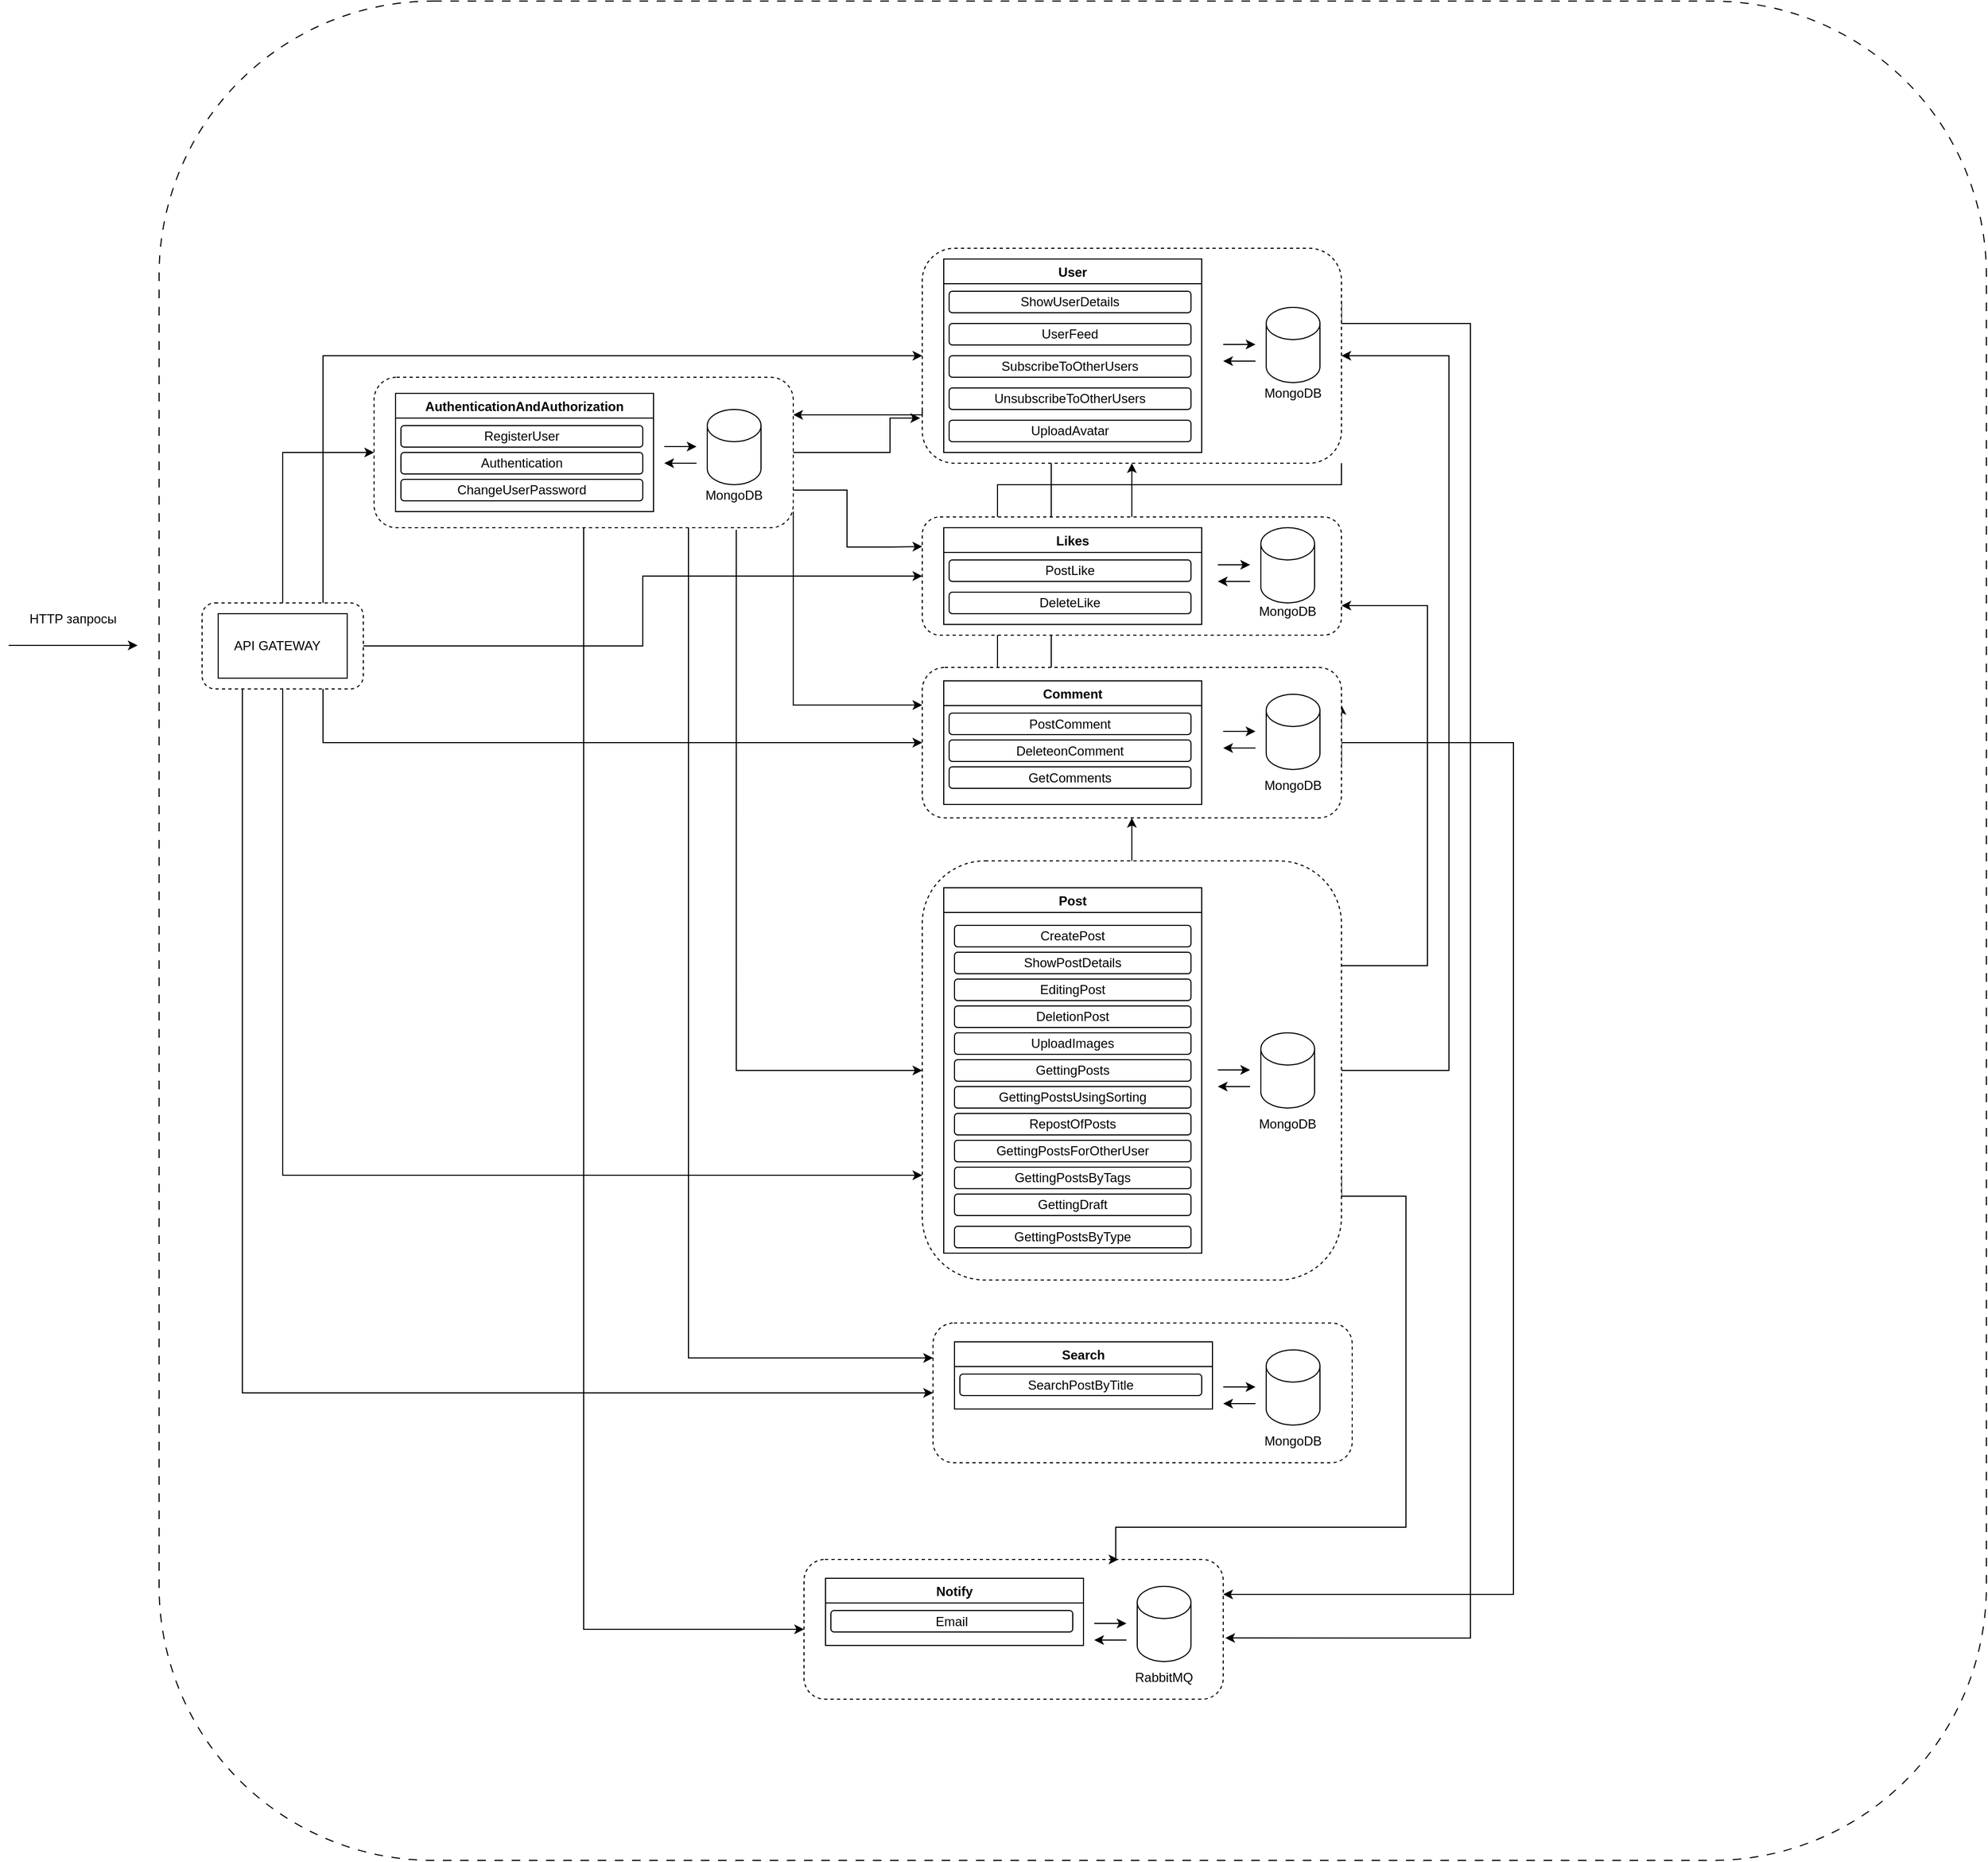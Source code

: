 <mxfile version="21.6.1" type="device">
  <diagram name="Страница 1" id="yI9zd2pT9esUjkgYPhoz">
    <mxGraphModel dx="1194" dy="598" grid="1" gridSize="10" guides="1" tooltips="1" connect="1" arrows="1" fold="1" page="1" pageScale="4" pageWidth="827" pageHeight="1169" math="0" shadow="0">
      <root>
        <mxCell id="0" />
        <mxCell id="1" parent="0" />
        <mxCell id="9OwBvTJ7RTWJVoX8R5Mj-106" value="" style="rounded=1;whiteSpace=wrap;html=1;dashed=1;dashPattern=8 8;" parent="1" vertex="1">
          <mxGeometry x="180" y="10" width="1700" height="1730" as="geometry" />
        </mxCell>
        <mxCell id="V9B4uRtNzhAgs2MjrMtX-153" value="" style="group" parent="1" vertex="1" connectable="0">
          <mxGeometry x="40" y="580" width="120" height="30" as="geometry" />
        </mxCell>
        <mxCell id="V9B4uRtNzhAgs2MjrMtX-4" value="" style="endArrow=classic;html=1;rounded=0;" parent="V9B4uRtNzhAgs2MjrMtX-153" edge="1">
          <mxGeometry width="50" height="50" relative="1" as="geometry">
            <mxPoint y="29.5" as="sourcePoint" />
            <mxPoint x="120" y="29.5" as="targetPoint" />
            <Array as="points" />
          </mxGeometry>
        </mxCell>
        <mxCell id="V9B4uRtNzhAgs2MjrMtX-154" style="edgeStyle=orthogonalEdgeStyle;rounded=0;orthogonalLoop=1;jettySize=auto;html=1;exitX=0.5;exitY=1;exitDx=0;exitDy=0;" parent="1" edge="1">
          <mxGeometry relative="1" as="geometry">
            <mxPoint x="625" y="1230" as="sourcePoint" />
            <mxPoint x="625" y="1230" as="targetPoint" />
          </mxGeometry>
        </mxCell>
        <mxCell id="V9B4uRtNzhAgs2MjrMtX-6" value="HTTP запросы" style="text;html=1;strokeColor=none;fillColor=none;align=center;verticalAlign=middle;whiteSpace=wrap;rounded=0;" parent="1" vertex="1">
          <mxGeometry x="50" y="570" width="100" height="30" as="geometry" />
        </mxCell>
        <mxCell id="9OwBvTJ7RTWJVoX8R5Mj-148" style="edgeStyle=orthogonalEdgeStyle;rounded=0;orthogonalLoop=1;jettySize=auto;html=1;exitX=0.5;exitY=0;exitDx=0;exitDy=0;entryX=0.5;entryY=1;entryDx=0;entryDy=0;" parent="1" source="9OwBvTJ7RTWJVoX8R5Mj-32" target="9OwBvTJ7RTWJVoX8R5Mj-17" edge="1">
          <mxGeometry relative="1" as="geometry" />
        </mxCell>
        <mxCell id="9OwBvTJ7RTWJVoX8R5Mj-146" style="edgeStyle=orthogonalEdgeStyle;rounded=0;orthogonalLoop=1;jettySize=auto;html=1;exitX=1;exitY=0.5;exitDx=0;exitDy=0;" parent="1" source="9OwBvTJ7RTWJVoX8R5Mj-49" edge="1">
          <mxGeometry relative="1" as="geometry">
            <mxPoint x="920" y="400" as="targetPoint" />
            <Array as="points">
              <mxPoint x="1010" y="720" />
              <mxPoint x="1010" y="400" />
            </Array>
          </mxGeometry>
        </mxCell>
        <mxCell id="9OwBvTJ7RTWJVoX8R5Mj-141" style="edgeStyle=orthogonalEdgeStyle;rounded=0;orthogonalLoop=1;jettySize=auto;html=1;exitX=1;exitY=0.5;exitDx=0;exitDy=0;entryX=1;entryY=0.5;entryDx=0;entryDy=0;" parent="1" source="9OwBvTJ7RTWJVoX8R5Mj-70" target="9OwBvTJ7RTWJVoX8R5Mj-17" edge="1">
          <mxGeometry relative="1" as="geometry">
            <Array as="points">
              <mxPoint x="1380" y="1005" />
              <mxPoint x="1380" y="340" />
            </Array>
          </mxGeometry>
        </mxCell>
        <mxCell id="9OwBvTJ7RTWJVoX8R5Mj-142" style="edgeStyle=orthogonalEdgeStyle;rounded=0;orthogonalLoop=1;jettySize=auto;html=1;exitX=0.5;exitY=0;exitDx=0;exitDy=0;entryX=0.5;entryY=1;entryDx=0;entryDy=0;" parent="1" source="9OwBvTJ7RTWJVoX8R5Mj-70" target="9OwBvTJ7RTWJVoX8R5Mj-49" edge="1">
          <mxGeometry relative="1" as="geometry" />
        </mxCell>
        <mxCell id="9OwBvTJ7RTWJVoX8R5Mj-145" style="edgeStyle=orthogonalEdgeStyle;rounded=0;orthogonalLoop=1;jettySize=auto;html=1;exitX=1;exitY=0.25;exitDx=0;exitDy=0;entryX=1;entryY=0.75;entryDx=0;entryDy=0;" parent="1" source="9OwBvTJ7RTWJVoX8R5Mj-70" target="9OwBvTJ7RTWJVoX8R5Mj-32" edge="1">
          <mxGeometry relative="1" as="geometry">
            <Array as="points">
              <mxPoint x="1360" y="908" />
              <mxPoint x="1360" y="573" />
            </Array>
          </mxGeometry>
        </mxCell>
        <mxCell id="9OwBvTJ7RTWJVoX8R5Mj-105" value="" style="group" parent="1" vertex="1" connectable="0">
          <mxGeometry x="900" y="1240" width="390" height="130" as="geometry" />
        </mxCell>
        <mxCell id="9OwBvTJ7RTWJVoX8R5Mj-60" value="" style="rounded=1;whiteSpace=wrap;html=1;dashed=1;" parent="9OwBvTJ7RTWJVoX8R5Mj-105" vertex="1">
          <mxGeometry width="390" height="130" as="geometry" />
        </mxCell>
        <mxCell id="9OwBvTJ7RTWJVoX8R5Mj-61" value="Search" style="swimlane;" parent="9OwBvTJ7RTWJVoX8R5Mj-105" vertex="1">
          <mxGeometry x="20" y="17.5" width="240" height="62.5" as="geometry" />
        </mxCell>
        <mxCell id="9OwBvTJ7RTWJVoX8R5Mj-62" value="SearchPostByTitle" style="rounded=1;whiteSpace=wrap;html=1;" parent="9OwBvTJ7RTWJVoX8R5Mj-61" vertex="1">
          <mxGeometry x="5" y="30" width="225" height="20" as="geometry" />
        </mxCell>
        <mxCell id="9OwBvTJ7RTWJVoX8R5Mj-65" value="" style="endArrow=classic;html=1;rounded=0;" parent="9OwBvTJ7RTWJVoX8R5Mj-105" edge="1">
          <mxGeometry width="50" height="50" relative="1" as="geometry">
            <mxPoint x="300" y="75" as="sourcePoint" />
            <mxPoint x="270" y="75" as="targetPoint" />
          </mxGeometry>
        </mxCell>
        <mxCell id="9OwBvTJ7RTWJVoX8R5Mj-66" value="" style="shape=cylinder3;whiteSpace=wrap;html=1;boundedLbl=1;backgroundOutline=1;size=15;" parent="9OwBvTJ7RTWJVoX8R5Mj-105" vertex="1">
          <mxGeometry x="310" y="25" width="50" height="70" as="geometry" />
        </mxCell>
        <mxCell id="9OwBvTJ7RTWJVoX8R5Mj-67" value="" style="endArrow=classic;html=1;rounded=0;" parent="9OwBvTJ7RTWJVoX8R5Mj-105" edge="1">
          <mxGeometry width="50" height="50" relative="1" as="geometry">
            <mxPoint x="270" y="59.5" as="sourcePoint" />
            <mxPoint x="300" y="59.5" as="targetPoint" />
            <Array as="points">
              <mxPoint x="280" y="59.5" />
            </Array>
          </mxGeometry>
        </mxCell>
        <mxCell id="9OwBvTJ7RTWJVoX8R5Mj-68" value="MongoDB" style="text;html=1;strokeColor=none;fillColor=none;align=center;verticalAlign=middle;whiteSpace=wrap;rounded=0;" parent="9OwBvTJ7RTWJVoX8R5Mj-105" vertex="1">
          <mxGeometry x="305" y="95" width="60" height="30" as="geometry" />
        </mxCell>
        <mxCell id="9OwBvTJ7RTWJVoX8R5Mj-104" style="edgeStyle=orthogonalEdgeStyle;rounded=0;orthogonalLoop=1;jettySize=auto;html=1;exitX=0.5;exitY=1;exitDx=0;exitDy=0;" parent="9OwBvTJ7RTWJVoX8R5Mj-105" source="9OwBvTJ7RTWJVoX8R5Mj-60" target="9OwBvTJ7RTWJVoX8R5Mj-60" edge="1">
          <mxGeometry relative="1" as="geometry" />
        </mxCell>
        <mxCell id="9OwBvTJ7RTWJVoX8R5Mj-107" value="" style="group" parent="1" vertex="1" connectable="0">
          <mxGeometry x="220" y="570" width="150" height="80" as="geometry" />
        </mxCell>
        <mxCell id="V9B4uRtNzhAgs2MjrMtX-8" value="" style="rounded=1;whiteSpace=wrap;html=1;dashed=1;strokeColor=default;" parent="9OwBvTJ7RTWJVoX8R5Mj-107" vertex="1">
          <mxGeometry width="150" height="80" as="geometry" />
        </mxCell>
        <mxCell id="V9B4uRtNzhAgs2MjrMtX-7" value="" style="rounded=0;whiteSpace=wrap;html=1;perimeterSpacing=0;" parent="9OwBvTJ7RTWJVoX8R5Mj-107" vertex="1">
          <mxGeometry x="15" y="10" width="120" height="60" as="geometry" />
        </mxCell>
        <mxCell id="V9B4uRtNzhAgs2MjrMtX-9" value="API GATEWAY" style="text;html=1;strokeColor=none;fillColor=none;align=center;verticalAlign=middle;whiteSpace=wrap;rounded=0;" parent="9OwBvTJ7RTWJVoX8R5Mj-107" vertex="1">
          <mxGeometry x="15" y="25" width="110" height="30" as="geometry" />
        </mxCell>
        <mxCell id="9OwBvTJ7RTWJVoX8R5Mj-108" style="edgeStyle=orthogonalEdgeStyle;rounded=0;orthogonalLoop=1;jettySize=auto;html=1;exitX=0.5;exitY=0;exitDx=0;exitDy=0;entryX=0;entryY=0.5;entryDx=0;entryDy=0;" parent="1" source="V9B4uRtNzhAgs2MjrMtX-8" target="9OwBvTJ7RTWJVoX8R5Mj-2" edge="1">
          <mxGeometry relative="1" as="geometry" />
        </mxCell>
        <mxCell id="9OwBvTJ7RTWJVoX8R5Mj-109" style="edgeStyle=orthogonalEdgeStyle;rounded=0;orthogonalLoop=1;jettySize=auto;html=1;exitX=0.75;exitY=0;exitDx=0;exitDy=0;entryX=0;entryY=0.5;entryDx=0;entryDy=0;" parent="1" source="V9B4uRtNzhAgs2MjrMtX-8" target="9OwBvTJ7RTWJVoX8R5Mj-17" edge="1">
          <mxGeometry relative="1" as="geometry" />
        </mxCell>
        <mxCell id="9OwBvTJ7RTWJVoX8R5Mj-110" style="edgeStyle=orthogonalEdgeStyle;rounded=0;orthogonalLoop=1;jettySize=auto;html=1;exitX=1;exitY=0.5;exitDx=0;exitDy=0;entryX=0;entryY=0.5;entryDx=0;entryDy=0;" parent="1" source="V9B4uRtNzhAgs2MjrMtX-8" target="9OwBvTJ7RTWJVoX8R5Mj-32" edge="1">
          <mxGeometry relative="1" as="geometry" />
        </mxCell>
        <mxCell id="9OwBvTJ7RTWJVoX8R5Mj-111" style="edgeStyle=orthogonalEdgeStyle;rounded=0;orthogonalLoop=1;jettySize=auto;html=1;exitX=0.75;exitY=1;exitDx=0;exitDy=0;entryX=0;entryY=0.5;entryDx=0;entryDy=0;" parent="1" source="V9B4uRtNzhAgs2MjrMtX-8" target="9OwBvTJ7RTWJVoX8R5Mj-49" edge="1">
          <mxGeometry relative="1" as="geometry" />
        </mxCell>
        <mxCell id="9OwBvTJ7RTWJVoX8R5Mj-112" style="edgeStyle=orthogonalEdgeStyle;rounded=0;orthogonalLoop=1;jettySize=auto;html=1;exitX=0.5;exitY=1;exitDx=0;exitDy=0;entryX=0;entryY=0.75;entryDx=0;entryDy=0;" parent="1" source="V9B4uRtNzhAgs2MjrMtX-8" target="9OwBvTJ7RTWJVoX8R5Mj-70" edge="1">
          <mxGeometry relative="1" as="geometry" />
        </mxCell>
        <mxCell id="9OwBvTJ7RTWJVoX8R5Mj-113" style="edgeStyle=orthogonalEdgeStyle;rounded=0;orthogonalLoop=1;jettySize=auto;html=1;exitX=0.25;exitY=1;exitDx=0;exitDy=0;entryX=0;entryY=0.5;entryDx=0;entryDy=0;" parent="1" source="V9B4uRtNzhAgs2MjrMtX-8" target="9OwBvTJ7RTWJVoX8R5Mj-60" edge="1">
          <mxGeometry relative="1" as="geometry" />
        </mxCell>
        <mxCell id="9OwBvTJ7RTWJVoX8R5Mj-115" value="" style="group" parent="1" vertex="1" connectable="0">
          <mxGeometry x="780" y="1460" width="390" height="130" as="geometry" />
        </mxCell>
        <mxCell id="9OwBvTJ7RTWJVoX8R5Mj-116" value="" style="rounded=1;whiteSpace=wrap;html=1;dashed=1;" parent="9OwBvTJ7RTWJVoX8R5Mj-115" vertex="1">
          <mxGeometry width="390" height="130" as="geometry" />
        </mxCell>
        <mxCell id="9OwBvTJ7RTWJVoX8R5Mj-117" value="Notify" style="swimlane;" parent="9OwBvTJ7RTWJVoX8R5Mj-115" vertex="1">
          <mxGeometry x="20" y="17.5" width="240" height="62.5" as="geometry" />
        </mxCell>
        <mxCell id="9OwBvTJ7RTWJVoX8R5Mj-118" value="Email" style="rounded=1;whiteSpace=wrap;html=1;" parent="9OwBvTJ7RTWJVoX8R5Mj-117" vertex="1">
          <mxGeometry x="5" y="30" width="225" height="20" as="geometry" />
        </mxCell>
        <mxCell id="9OwBvTJ7RTWJVoX8R5Mj-119" value="" style="endArrow=classic;html=1;rounded=0;" parent="9OwBvTJ7RTWJVoX8R5Mj-115" edge="1">
          <mxGeometry width="50" height="50" relative="1" as="geometry">
            <mxPoint x="300" y="75" as="sourcePoint" />
            <mxPoint x="270" y="75" as="targetPoint" />
          </mxGeometry>
        </mxCell>
        <mxCell id="9OwBvTJ7RTWJVoX8R5Mj-120" value="" style="shape=cylinder3;whiteSpace=wrap;html=1;boundedLbl=1;backgroundOutline=1;size=15;" parent="9OwBvTJ7RTWJVoX8R5Mj-115" vertex="1">
          <mxGeometry x="310" y="25" width="50" height="70" as="geometry" />
        </mxCell>
        <mxCell id="9OwBvTJ7RTWJVoX8R5Mj-121" value="" style="endArrow=classic;html=1;rounded=0;" parent="9OwBvTJ7RTWJVoX8R5Mj-115" edge="1">
          <mxGeometry width="50" height="50" relative="1" as="geometry">
            <mxPoint x="270" y="59.5" as="sourcePoint" />
            <mxPoint x="300" y="59.5" as="targetPoint" />
            <Array as="points">
              <mxPoint x="280" y="59.5" />
            </Array>
          </mxGeometry>
        </mxCell>
        <mxCell id="9OwBvTJ7RTWJVoX8R5Mj-122" value="RabbitMQ" style="text;html=1;strokeColor=none;fillColor=none;align=center;verticalAlign=middle;whiteSpace=wrap;rounded=0;" parent="9OwBvTJ7RTWJVoX8R5Mj-115" vertex="1">
          <mxGeometry x="305" y="95" width="60" height="30" as="geometry" />
        </mxCell>
        <mxCell id="9OwBvTJ7RTWJVoX8R5Mj-123" style="edgeStyle=orthogonalEdgeStyle;rounded=0;orthogonalLoop=1;jettySize=auto;html=1;exitX=0.5;exitY=1;exitDx=0;exitDy=0;" parent="9OwBvTJ7RTWJVoX8R5Mj-115" source="9OwBvTJ7RTWJVoX8R5Mj-116" target="9OwBvTJ7RTWJVoX8R5Mj-116" edge="1">
          <mxGeometry relative="1" as="geometry" />
        </mxCell>
        <mxCell id="9OwBvTJ7RTWJVoX8R5Mj-126" style="edgeStyle=orthogonalEdgeStyle;rounded=0;orthogonalLoop=1;jettySize=auto;html=1;exitX=1;exitY=0.75;exitDx=0;exitDy=0;entryX=0;entryY=0.25;entryDx=0;entryDy=0;" parent="1" source="9OwBvTJ7RTWJVoX8R5Mj-2" target="9OwBvTJ7RTWJVoX8R5Mj-32" edge="1">
          <mxGeometry relative="1" as="geometry">
            <Array as="points">
              <mxPoint x="820" y="465" />
              <mxPoint x="820" y="518" />
              <mxPoint x="860" y="518" />
            </Array>
          </mxGeometry>
        </mxCell>
        <mxCell id="9OwBvTJ7RTWJVoX8R5Mj-127" style="edgeStyle=orthogonalEdgeStyle;rounded=0;orthogonalLoop=1;jettySize=auto;html=1;exitX=1;exitY=0.893;exitDx=0;exitDy=0;entryX=0;entryY=0.25;entryDx=0;entryDy=0;exitPerimeter=0;" parent="1" source="9OwBvTJ7RTWJVoX8R5Mj-2" target="9OwBvTJ7RTWJVoX8R5Mj-49" edge="1">
          <mxGeometry relative="1" as="geometry">
            <Array as="points">
              <mxPoint x="770" y="665" />
            </Array>
          </mxGeometry>
        </mxCell>
        <mxCell id="9OwBvTJ7RTWJVoX8R5Mj-129" style="edgeStyle=orthogonalEdgeStyle;rounded=0;orthogonalLoop=1;jettySize=auto;html=1;exitX=0.864;exitY=1.014;exitDx=0;exitDy=0;entryX=0;entryY=0.5;entryDx=0;entryDy=0;exitPerimeter=0;" parent="1" source="9OwBvTJ7RTWJVoX8R5Mj-2" target="9OwBvTJ7RTWJVoX8R5Mj-70" edge="1">
          <mxGeometry relative="1" as="geometry">
            <Array as="points">
              <mxPoint x="717" y="1005" />
            </Array>
          </mxGeometry>
        </mxCell>
        <mxCell id="9OwBvTJ7RTWJVoX8R5Mj-131" style="edgeStyle=orthogonalEdgeStyle;rounded=0;orthogonalLoop=1;jettySize=auto;html=1;exitX=0.75;exitY=1;exitDx=0;exitDy=0;entryX=0;entryY=0.25;entryDx=0;entryDy=0;" parent="1" source="9OwBvTJ7RTWJVoX8R5Mj-2" target="9OwBvTJ7RTWJVoX8R5Mj-60" edge="1">
          <mxGeometry relative="1" as="geometry">
            <Array as="points">
              <mxPoint x="673" y="1273" />
            </Array>
          </mxGeometry>
        </mxCell>
        <mxCell id="9OwBvTJ7RTWJVoX8R5Mj-132" style="edgeStyle=orthogonalEdgeStyle;rounded=0;orthogonalLoop=1;jettySize=auto;html=1;exitX=0.5;exitY=1;exitDx=0;exitDy=0;entryX=0;entryY=0.5;entryDx=0;entryDy=0;" parent="1" source="9OwBvTJ7RTWJVoX8R5Mj-2" target="9OwBvTJ7RTWJVoX8R5Mj-116" edge="1">
          <mxGeometry relative="1" as="geometry">
            <Array as="points">
              <mxPoint x="575" y="530" />
              <mxPoint x="575" y="530" />
              <mxPoint x="575" y="1525" />
            </Array>
          </mxGeometry>
        </mxCell>
        <mxCell id="9OwBvTJ7RTWJVoX8R5Mj-134" style="edgeStyle=orthogonalEdgeStyle;rounded=0;orthogonalLoop=1;jettySize=auto;html=1;exitX=1;exitY=1;exitDx=0;exitDy=0;entryX=1;entryY=0.25;entryDx=0;entryDy=0;" parent="1" source="9OwBvTJ7RTWJVoX8R5Mj-17" target="9OwBvTJ7RTWJVoX8R5Mj-49" edge="1">
          <mxGeometry relative="1" as="geometry">
            <Array as="points">
              <mxPoint x="960" y="460" />
              <mxPoint x="960" y="685" />
            </Array>
          </mxGeometry>
        </mxCell>
        <mxCell id="9OwBvTJ7RTWJVoX8R5Mj-138" style="edgeStyle=orthogonalEdgeStyle;rounded=0;orthogonalLoop=1;jettySize=auto;html=1;exitX=1;exitY=0.25;exitDx=0;exitDy=0;entryX=1.005;entryY=0.562;entryDx=0;entryDy=0;entryPerimeter=0;" parent="1" source="9OwBvTJ7RTWJVoX8R5Mj-17" edge="1" target="9OwBvTJ7RTWJVoX8R5Mj-116">
          <mxGeometry relative="1" as="geometry">
            <mxPoint x="920" y="1520" as="targetPoint" />
            <Array as="points">
              <mxPoint x="1280" y="310" />
              <mxPoint x="1400" y="310" />
              <mxPoint x="1400" y="1533" />
            </Array>
          </mxGeometry>
        </mxCell>
        <mxCell id="9OwBvTJ7RTWJVoX8R5Mj-147" style="edgeStyle=orthogonalEdgeStyle;rounded=0;orthogonalLoop=1;jettySize=auto;html=1;exitX=1;exitY=0.5;exitDx=0;exitDy=0;entryX=1;entryY=0.25;entryDx=0;entryDy=0;" parent="1" source="9OwBvTJ7RTWJVoX8R5Mj-49" target="9OwBvTJ7RTWJVoX8R5Mj-116" edge="1">
          <mxGeometry relative="1" as="geometry">
            <Array as="points">
              <mxPoint x="1440" y="700" />
              <mxPoint x="1440" y="1493" />
            </Array>
          </mxGeometry>
        </mxCell>
        <mxCell id="9OwBvTJ7RTWJVoX8R5Mj-151" style="edgeStyle=orthogonalEdgeStyle;rounded=0;orthogonalLoop=1;jettySize=auto;html=1;exitX=1;exitY=0.75;exitDx=0;exitDy=0;entryX=0.75;entryY=0;entryDx=0;entryDy=0;" parent="1" source="9OwBvTJ7RTWJVoX8R5Mj-70" target="9OwBvTJ7RTWJVoX8R5Mj-116" edge="1">
          <mxGeometry relative="1" as="geometry">
            <mxPoint x="920" y="1460" as="targetPoint" />
            <Array as="points">
              <mxPoint x="1280" y="1122" />
              <mxPoint x="1340" y="1122" />
              <mxPoint x="1340" y="1430" />
              <mxPoint x="1070" y="1430" />
              <mxPoint x="1070" y="1460" />
            </Array>
          </mxGeometry>
        </mxCell>
        <mxCell id="9OwBvTJ7RTWJVoX8R5Mj-140" style="edgeStyle=orthogonalEdgeStyle;rounded=0;orthogonalLoop=1;jettySize=auto;html=1;exitX=1;exitY=0.5;exitDx=0;exitDy=0;entryX=-0.005;entryY=0.79;entryDx=0;entryDy=0;entryPerimeter=0;" parent="1" source="9OwBvTJ7RTWJVoX8R5Mj-2" target="9OwBvTJ7RTWJVoX8R5Mj-17" edge="1">
          <mxGeometry relative="1" as="geometry">
            <Array as="points">
              <mxPoint x="860" y="430" />
              <mxPoint x="860" y="398" />
            </Array>
          </mxGeometry>
        </mxCell>
        <mxCell id="9OwBvTJ7RTWJVoX8R5Mj-94" value="" style="group" parent="1" vertex="1" connectable="0">
          <mxGeometry x="380" y="360" width="390" height="140" as="geometry" />
        </mxCell>
        <mxCell id="9OwBvTJ7RTWJVoX8R5Mj-2" value="" style="rounded=1;whiteSpace=wrap;html=1;dashed=1;" parent="9OwBvTJ7RTWJVoX8R5Mj-94" vertex="1">
          <mxGeometry width="390" height="140" as="geometry" />
        </mxCell>
        <mxCell id="9OwBvTJ7RTWJVoX8R5Mj-3" value="AuthenticationAndAuthorization" style="swimlane;" parent="9OwBvTJ7RTWJVoX8R5Mj-94" vertex="1">
          <mxGeometry x="20" y="15" width="240" height="110" as="geometry" />
        </mxCell>
        <mxCell id="9OwBvTJ7RTWJVoX8R5Mj-4" value="RegisterUser" style="rounded=1;whiteSpace=wrap;html=1;" parent="9OwBvTJ7RTWJVoX8R5Mj-3" vertex="1">
          <mxGeometry x="5" y="30" width="225" height="20" as="geometry" />
        </mxCell>
        <mxCell id="9OwBvTJ7RTWJVoX8R5Mj-5" value="Authentication" style="rounded=1;whiteSpace=wrap;html=1;" parent="9OwBvTJ7RTWJVoX8R5Mj-3" vertex="1">
          <mxGeometry x="5" y="55" width="225" height="20" as="geometry" />
        </mxCell>
        <mxCell id="9OwBvTJ7RTWJVoX8R5Mj-7" value="ChangeUserPassword" style="rounded=1;whiteSpace=wrap;html=1;" parent="9OwBvTJ7RTWJVoX8R5Mj-3" vertex="1">
          <mxGeometry x="5" y="80" width="225" height="20" as="geometry" />
        </mxCell>
        <mxCell id="9OwBvTJ7RTWJVoX8R5Mj-12" value="" style="endArrow=classic;html=1;rounded=0;" parent="9OwBvTJ7RTWJVoX8R5Mj-94" edge="1">
          <mxGeometry width="50" height="50" relative="1" as="geometry">
            <mxPoint x="300" y="80" as="sourcePoint" />
            <mxPoint x="270" y="80" as="targetPoint" />
          </mxGeometry>
        </mxCell>
        <mxCell id="9OwBvTJ7RTWJVoX8R5Mj-13" value="" style="shape=cylinder3;whiteSpace=wrap;html=1;boundedLbl=1;backgroundOutline=1;size=15;" parent="9OwBvTJ7RTWJVoX8R5Mj-94" vertex="1">
          <mxGeometry x="310" y="30" width="50" height="70" as="geometry" />
        </mxCell>
        <mxCell id="9OwBvTJ7RTWJVoX8R5Mj-14" value="MongoDB" style="text;html=1;strokeColor=none;fillColor=none;align=center;verticalAlign=middle;whiteSpace=wrap;rounded=0;" parent="9OwBvTJ7RTWJVoX8R5Mj-94" vertex="1">
          <mxGeometry x="305" y="95" width="60" height="30" as="geometry" />
        </mxCell>
        <mxCell id="9OwBvTJ7RTWJVoX8R5Mj-15" value="" style="endArrow=classic;html=1;rounded=0;" parent="9OwBvTJ7RTWJVoX8R5Mj-94" edge="1">
          <mxGeometry width="50" height="50" relative="1" as="geometry">
            <mxPoint x="270" y="64.5" as="sourcePoint" />
            <mxPoint x="300" y="64.5" as="targetPoint" />
            <Array as="points">
              <mxPoint x="280" y="64.5" />
            </Array>
          </mxGeometry>
        </mxCell>
        <mxCell id="9OwBvTJ7RTWJVoX8R5Mj-98" value="" style="group" parent="1" vertex="1" connectable="0">
          <mxGeometry x="870" y="240" width="410" height="200" as="geometry" />
        </mxCell>
        <mxCell id="9OwBvTJ7RTWJVoX8R5Mj-17" value="" style="rounded=1;whiteSpace=wrap;html=1;dashed=1;" parent="9OwBvTJ7RTWJVoX8R5Mj-98" vertex="1">
          <mxGeometry x="20" width="390" height="200" as="geometry" />
        </mxCell>
        <mxCell id="9OwBvTJ7RTWJVoX8R5Mj-24" value="UserFeed" style="rounded=1;whiteSpace=wrap;html=1;" parent="9OwBvTJ7RTWJVoX8R5Mj-98" vertex="1">
          <mxGeometry x="45" y="70" width="225" height="20" as="geometry" />
        </mxCell>
        <mxCell id="9OwBvTJ7RTWJVoX8R5Mj-25" value="SubscribeToOtherUsers" style="rounded=1;whiteSpace=wrap;html=1;" parent="9OwBvTJ7RTWJVoX8R5Mj-98" vertex="1">
          <mxGeometry x="45" y="100" width="225" height="20" as="geometry" />
        </mxCell>
        <mxCell id="9OwBvTJ7RTWJVoX8R5Mj-27" value="" style="endArrow=classic;html=1;rounded=0;" parent="9OwBvTJ7RTWJVoX8R5Mj-98" edge="1">
          <mxGeometry width="50" height="50" relative="1" as="geometry">
            <mxPoint x="330" y="105" as="sourcePoint" />
            <mxPoint x="300" y="105" as="targetPoint" />
          </mxGeometry>
        </mxCell>
        <mxCell id="9OwBvTJ7RTWJVoX8R5Mj-28" value="" style="shape=cylinder3;whiteSpace=wrap;html=1;boundedLbl=1;backgroundOutline=1;size=15;" parent="9OwBvTJ7RTWJVoX8R5Mj-98" vertex="1">
          <mxGeometry x="340" y="55" width="50" height="70" as="geometry" />
        </mxCell>
        <mxCell id="9OwBvTJ7RTWJVoX8R5Mj-29" value="MongoDB" style="text;html=1;strokeColor=none;fillColor=none;align=center;verticalAlign=middle;whiteSpace=wrap;rounded=0;" parent="9OwBvTJ7RTWJVoX8R5Mj-98" vertex="1">
          <mxGeometry x="335" y="120" width="60" height="30" as="geometry" />
        </mxCell>
        <mxCell id="9OwBvTJ7RTWJVoX8R5Mj-30" value="" style="endArrow=classic;html=1;rounded=0;" parent="9OwBvTJ7RTWJVoX8R5Mj-98" edge="1">
          <mxGeometry width="50" height="50" relative="1" as="geometry">
            <mxPoint x="300" y="89.5" as="sourcePoint" />
            <mxPoint x="330" y="89.5" as="targetPoint" />
            <Array as="points">
              <mxPoint x="310" y="89.5" />
            </Array>
          </mxGeometry>
        </mxCell>
        <mxCell id="9OwBvTJ7RTWJVoX8R5Mj-18" value="User" style="swimlane;container=0;" parent="9OwBvTJ7RTWJVoX8R5Mj-98" vertex="1">
          <mxGeometry x="40" y="10" width="240" height="180" as="geometry" />
        </mxCell>
        <mxCell id="9OwBvTJ7RTWJVoX8R5Mj-21" value="ShowUserDetails" style="rounded=1;whiteSpace=wrap;html=1;" parent="9OwBvTJ7RTWJVoX8R5Mj-98" vertex="1">
          <mxGeometry x="45" y="40" width="225" height="20" as="geometry" />
        </mxCell>
        <mxCell id="9OwBvTJ7RTWJVoX8R5Mj-23" value="UploadAvatar" style="rounded=1;whiteSpace=wrap;html=1;" parent="9OwBvTJ7RTWJVoX8R5Mj-98" vertex="1">
          <mxGeometry x="45" y="160" width="225" height="20" as="geometry" />
        </mxCell>
        <mxCell id="9OwBvTJ7RTWJVoX8R5Mj-26" value="UnsubscribeToOtherUsers" style="rounded=1;whiteSpace=wrap;html=1;container=0;" parent="9OwBvTJ7RTWJVoX8R5Mj-98" vertex="1">
          <mxGeometry x="45" y="130" width="225" height="20" as="geometry" />
        </mxCell>
        <mxCell id="9OwBvTJ7RTWJVoX8R5Mj-153" value="" style="group" parent="1" vertex="1" connectable="0">
          <mxGeometry x="890" y="490" width="390" height="110" as="geometry" />
        </mxCell>
        <mxCell id="9OwBvTJ7RTWJVoX8R5Mj-32" value="" style="rounded=1;whiteSpace=wrap;html=1;dashed=1;" parent="9OwBvTJ7RTWJVoX8R5Mj-153" vertex="1">
          <mxGeometry width="390" height="110" as="geometry" />
        </mxCell>
        <mxCell id="9OwBvTJ7RTWJVoX8R5Mj-33" value="Likes" style="swimlane;" parent="9OwBvTJ7RTWJVoX8R5Mj-153" vertex="1">
          <mxGeometry x="20" y="10" width="240" height="90" as="geometry" />
        </mxCell>
        <mxCell id="9OwBvTJ7RTWJVoX8R5Mj-46" value="PostLike" style="rounded=1;whiteSpace=wrap;html=1;" parent="9OwBvTJ7RTWJVoX8R5Mj-33" vertex="1">
          <mxGeometry x="5" y="30" width="225" height="20" as="geometry" />
        </mxCell>
        <mxCell id="9OwBvTJ7RTWJVoX8R5Mj-47" value="DeleteLike" style="rounded=1;whiteSpace=wrap;html=1;" parent="9OwBvTJ7RTWJVoX8R5Mj-33" vertex="1">
          <mxGeometry x="5" y="60" width="225" height="20" as="geometry" />
        </mxCell>
        <mxCell id="9OwBvTJ7RTWJVoX8R5Mj-42" value="" style="endArrow=classic;html=1;rounded=0;" parent="9OwBvTJ7RTWJVoX8R5Mj-153" edge="1">
          <mxGeometry width="50" height="50" relative="1" as="geometry">
            <mxPoint x="305" y="60" as="sourcePoint" />
            <mxPoint x="275" y="60" as="targetPoint" />
          </mxGeometry>
        </mxCell>
        <mxCell id="9OwBvTJ7RTWJVoX8R5Mj-43" value="" style="shape=cylinder3;whiteSpace=wrap;html=1;boundedLbl=1;backgroundOutline=1;size=15;" parent="9OwBvTJ7RTWJVoX8R5Mj-153" vertex="1">
          <mxGeometry x="315" y="10" width="50" height="70" as="geometry" />
        </mxCell>
        <mxCell id="9OwBvTJ7RTWJVoX8R5Mj-44" value="MongoDB" style="text;html=1;strokeColor=none;fillColor=none;align=center;verticalAlign=middle;whiteSpace=wrap;rounded=0;" parent="9OwBvTJ7RTWJVoX8R5Mj-153" vertex="1">
          <mxGeometry x="310" y="70" width="60" height="35" as="geometry" />
        </mxCell>
        <mxCell id="9OwBvTJ7RTWJVoX8R5Mj-45" value="" style="endArrow=classic;html=1;rounded=0;" parent="9OwBvTJ7RTWJVoX8R5Mj-153" edge="1">
          <mxGeometry width="50" height="50" relative="1" as="geometry">
            <mxPoint x="275" y="44.5" as="sourcePoint" />
            <mxPoint x="305" y="44.5" as="targetPoint" />
            <Array as="points">
              <mxPoint x="285" y="44.5" />
            </Array>
          </mxGeometry>
        </mxCell>
        <mxCell id="9OwBvTJ7RTWJVoX8R5Mj-154" value="" style="group" parent="1" vertex="1" connectable="0">
          <mxGeometry x="890" y="630" width="390" height="140" as="geometry" />
        </mxCell>
        <mxCell id="9OwBvTJ7RTWJVoX8R5Mj-49" value="" style="rounded=1;whiteSpace=wrap;html=1;dashed=1;" parent="9OwBvTJ7RTWJVoX8R5Mj-154" vertex="1">
          <mxGeometry width="390" height="140" as="geometry" />
        </mxCell>
        <mxCell id="9OwBvTJ7RTWJVoX8R5Mj-50" value="Comment" style="swimlane;" parent="9OwBvTJ7RTWJVoX8R5Mj-154" vertex="1">
          <mxGeometry x="20" y="12.5" width="240" height="115" as="geometry" />
        </mxCell>
        <mxCell id="9OwBvTJ7RTWJVoX8R5Mj-51" value="PostComment" style="rounded=1;whiteSpace=wrap;html=1;" parent="9OwBvTJ7RTWJVoX8R5Mj-50" vertex="1">
          <mxGeometry x="5" y="30" width="225" height="20" as="geometry" />
        </mxCell>
        <mxCell id="9OwBvTJ7RTWJVoX8R5Mj-52" value="DeleteonComment" style="rounded=1;whiteSpace=wrap;html=1;" parent="9OwBvTJ7RTWJVoX8R5Mj-50" vertex="1">
          <mxGeometry x="5" y="55" width="225" height="20" as="geometry" />
        </mxCell>
        <mxCell id="9OwBvTJ7RTWJVoX8R5Mj-53" value="GetComments" style="rounded=1;whiteSpace=wrap;html=1;" parent="9OwBvTJ7RTWJVoX8R5Mj-50" vertex="1">
          <mxGeometry x="5" y="80" width="225" height="20" as="geometry" />
        </mxCell>
        <mxCell id="9OwBvTJ7RTWJVoX8R5Mj-54" value="" style="endArrow=classic;html=1;rounded=0;" parent="9OwBvTJ7RTWJVoX8R5Mj-154" edge="1">
          <mxGeometry width="50" height="50" relative="1" as="geometry">
            <mxPoint x="310" y="75" as="sourcePoint" />
            <mxPoint x="280" y="75" as="targetPoint" />
          </mxGeometry>
        </mxCell>
        <mxCell id="9OwBvTJ7RTWJVoX8R5Mj-55" value="" style="shape=cylinder3;whiteSpace=wrap;html=1;boundedLbl=1;backgroundOutline=1;size=15;" parent="9OwBvTJ7RTWJVoX8R5Mj-154" vertex="1">
          <mxGeometry x="320" y="25" width="50" height="70" as="geometry" />
        </mxCell>
        <mxCell id="9OwBvTJ7RTWJVoX8R5Mj-56" value="" style="endArrow=classic;html=1;rounded=0;" parent="9OwBvTJ7RTWJVoX8R5Mj-154" edge="1">
          <mxGeometry width="50" height="50" relative="1" as="geometry">
            <mxPoint x="280" y="59.5" as="sourcePoint" />
            <mxPoint x="310" y="59.5" as="targetPoint" />
            <Array as="points">
              <mxPoint x="290" y="59.5" />
            </Array>
          </mxGeometry>
        </mxCell>
        <mxCell id="9OwBvTJ7RTWJVoX8R5Mj-57" value="MongoDB" style="text;html=1;strokeColor=none;fillColor=none;align=center;verticalAlign=middle;whiteSpace=wrap;rounded=0;" parent="9OwBvTJ7RTWJVoX8R5Mj-154" vertex="1">
          <mxGeometry x="315" y="95" width="60.0" height="30" as="geometry" />
        </mxCell>
        <mxCell id="9OwBvTJ7RTWJVoX8R5Mj-103" style="edgeStyle=orthogonalEdgeStyle;rounded=0;orthogonalLoop=1;jettySize=auto;html=1;exitX=0.5;exitY=1;exitDx=0;exitDy=0;" parent="9OwBvTJ7RTWJVoX8R5Mj-154" source="9OwBvTJ7RTWJVoX8R5Mj-49" target="9OwBvTJ7RTWJVoX8R5Mj-49" edge="1">
          <mxGeometry relative="1" as="geometry" />
        </mxCell>
        <mxCell id="9OwBvTJ7RTWJVoX8R5Mj-156" value="" style="group" parent="1" vertex="1" connectable="0">
          <mxGeometry x="890" y="810" width="390" height="390" as="geometry" />
        </mxCell>
        <mxCell id="9OwBvTJ7RTWJVoX8R5Mj-70" value="" style="rounded=1;whiteSpace=wrap;html=1;dashed=1;" parent="9OwBvTJ7RTWJVoX8R5Mj-156" vertex="1">
          <mxGeometry width="390" height="390" as="geometry" />
        </mxCell>
        <mxCell id="9OwBvTJ7RTWJVoX8R5Mj-71" value="Post" style="swimlane;" parent="9OwBvTJ7RTWJVoX8R5Mj-156" vertex="1">
          <mxGeometry x="20" y="25" width="240" height="340" as="geometry" />
        </mxCell>
        <mxCell id="9OwBvTJ7RTWJVoX8R5Mj-85" value="GettingPostsUsingSorting" style="rounded=1;whiteSpace=wrap;html=1;" parent="9OwBvTJ7RTWJVoX8R5Mj-71" vertex="1">
          <mxGeometry x="10" y="185" width="220" height="20" as="geometry" />
        </mxCell>
        <mxCell id="9OwBvTJ7RTWJVoX8R5Mj-89" value="GettingPostsForOtherUser" style="rounded=1;whiteSpace=wrap;html=1;" parent="9OwBvTJ7RTWJVoX8R5Mj-71" vertex="1">
          <mxGeometry x="10" y="235" width="220" height="20" as="geometry" />
        </mxCell>
        <mxCell id="9OwBvTJ7RTWJVoX8R5Mj-72" value="CreatePost" style="rounded=1;whiteSpace=wrap;html=1;" parent="9OwBvTJ7RTWJVoX8R5Mj-156" vertex="1">
          <mxGeometry x="30" y="60" width="220" height="20" as="geometry" />
        </mxCell>
        <mxCell id="9OwBvTJ7RTWJVoX8R5Mj-73" value="ShowPostDetails" style="rounded=1;whiteSpace=wrap;html=1;" parent="9OwBvTJ7RTWJVoX8R5Mj-156" vertex="1">
          <mxGeometry x="30" y="85" width="220" height="20" as="geometry" />
        </mxCell>
        <mxCell id="9OwBvTJ7RTWJVoX8R5Mj-74" value="" style="endArrow=classic;html=1;rounded=0;" parent="9OwBvTJ7RTWJVoX8R5Mj-156" edge="1">
          <mxGeometry width="50" height="50" relative="1" as="geometry">
            <mxPoint x="305" y="210" as="sourcePoint" />
            <mxPoint x="275" y="210" as="targetPoint" />
          </mxGeometry>
        </mxCell>
        <mxCell id="9OwBvTJ7RTWJVoX8R5Mj-75" value="" style="shape=cylinder3;whiteSpace=wrap;html=1;boundedLbl=1;backgroundOutline=1;size=15;" parent="9OwBvTJ7RTWJVoX8R5Mj-156" vertex="1">
          <mxGeometry x="315" y="160" width="50" height="70" as="geometry" />
        </mxCell>
        <mxCell id="9OwBvTJ7RTWJVoX8R5Mj-76" value="" style="endArrow=classic;html=1;rounded=0;" parent="9OwBvTJ7RTWJVoX8R5Mj-156" edge="1">
          <mxGeometry width="50" height="50" relative="1" as="geometry">
            <mxPoint x="275" y="194.5" as="sourcePoint" />
            <mxPoint x="305" y="194.5" as="targetPoint" />
            <Array as="points">
              <mxPoint x="285" y="194.5" />
            </Array>
          </mxGeometry>
        </mxCell>
        <mxCell id="9OwBvTJ7RTWJVoX8R5Mj-77" value="MongoDB" style="text;html=1;strokeColor=none;fillColor=none;align=center;verticalAlign=middle;whiteSpace=wrap;rounded=0;" parent="9OwBvTJ7RTWJVoX8R5Mj-156" vertex="1">
          <mxGeometry x="310" y="230" width="60" height="30" as="geometry" />
        </mxCell>
        <mxCell id="9OwBvTJ7RTWJVoX8R5Mj-78" value="EditingPost" style="rounded=1;whiteSpace=wrap;html=1;" parent="9OwBvTJ7RTWJVoX8R5Mj-156" vertex="1">
          <mxGeometry x="30" y="110" width="220" height="20" as="geometry" />
        </mxCell>
        <mxCell id="9OwBvTJ7RTWJVoX8R5Mj-79" value="DeletionPost" style="rounded=1;whiteSpace=wrap;html=1;" parent="9OwBvTJ7RTWJVoX8R5Mj-156" vertex="1">
          <mxGeometry x="30" y="135" width="220" height="20" as="geometry" />
        </mxCell>
        <mxCell id="9OwBvTJ7RTWJVoX8R5Mj-80" value="UploadImages" style="rounded=1;whiteSpace=wrap;html=1;" parent="9OwBvTJ7RTWJVoX8R5Mj-156" vertex="1">
          <mxGeometry x="30" y="160" width="220" height="20" as="geometry" />
        </mxCell>
        <mxCell id="9OwBvTJ7RTWJVoX8R5Mj-84" value="GettingPosts" style="rounded=1;whiteSpace=wrap;html=1;" parent="9OwBvTJ7RTWJVoX8R5Mj-156" vertex="1">
          <mxGeometry x="30" y="185" width="220" height="20" as="geometry" />
        </mxCell>
        <mxCell id="9OwBvTJ7RTWJVoX8R5Mj-86" value="RepostOfPosts" style="rounded=1;whiteSpace=wrap;html=1;" parent="9OwBvTJ7RTWJVoX8R5Mj-156" vertex="1">
          <mxGeometry x="30" y="235" width="220" height="20" as="geometry" />
        </mxCell>
        <mxCell id="9OwBvTJ7RTWJVoX8R5Mj-87" value="GettingPostsByTags" style="rounded=1;whiteSpace=wrap;html=1;" parent="9OwBvTJ7RTWJVoX8R5Mj-156" vertex="1">
          <mxGeometry x="30" y="285" width="220" height="20" as="geometry" />
        </mxCell>
        <mxCell id="9OwBvTJ7RTWJVoX8R5Mj-90" value="GettingDraft" style="rounded=1;whiteSpace=wrap;html=1;" parent="9OwBvTJ7RTWJVoX8R5Mj-156" vertex="1">
          <mxGeometry x="30" y="310" width="220" height="20" as="geometry" />
        </mxCell>
        <mxCell id="9OwBvTJ7RTWJVoX8R5Mj-91" value="GettingPostsByType" style="rounded=1;whiteSpace=wrap;html=1;" parent="9OwBvTJ7RTWJVoX8R5Mj-156" vertex="1">
          <mxGeometry x="30" y="340" width="220" height="20" as="geometry" />
        </mxCell>
        <mxCell id="9OwBvTJ7RTWJVoX8R5Mj-157" style="edgeStyle=orthogonalEdgeStyle;rounded=0;orthogonalLoop=1;jettySize=auto;html=1;exitX=0;exitY=0.75;exitDx=0;exitDy=0;entryX=1;entryY=0.25;entryDx=0;entryDy=0;" parent="1" source="9OwBvTJ7RTWJVoX8R5Mj-17" edge="1" target="9OwBvTJ7RTWJVoX8R5Mj-2">
          <mxGeometry relative="1" as="geometry">
            <mxPoint x="770" y="390" as="targetPoint" />
            <Array as="points">
              <mxPoint x="890" y="395" />
            </Array>
          </mxGeometry>
        </mxCell>
      </root>
    </mxGraphModel>
  </diagram>
</mxfile>
